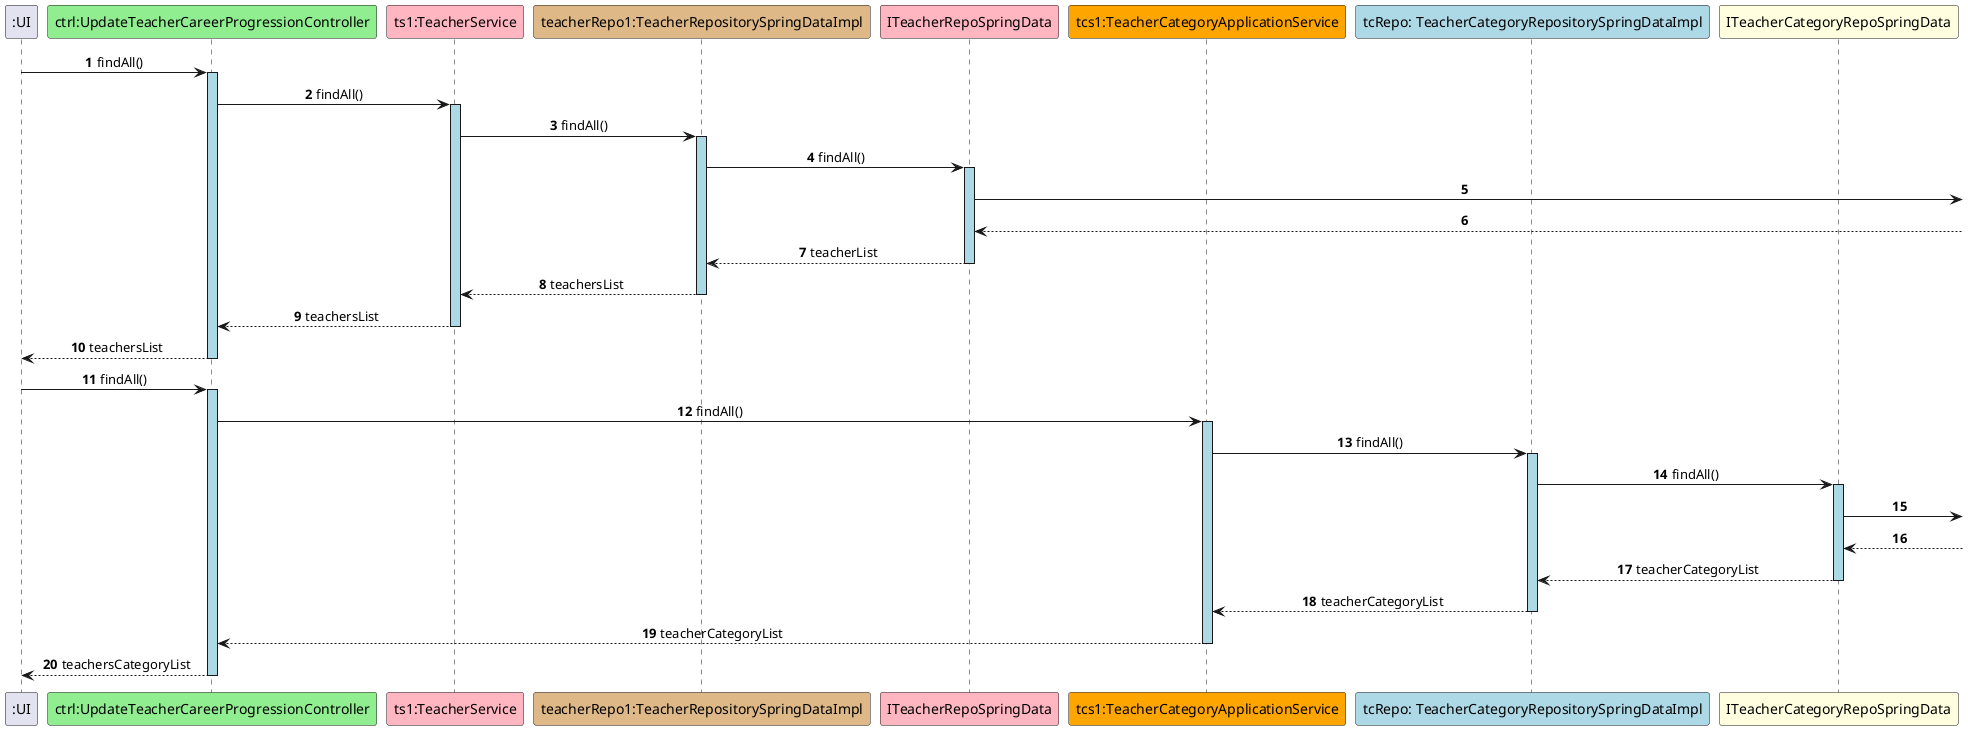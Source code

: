 @startuml
skinparam sequenceMessageAlign center
skinparam sequenceLifeLineBackgroundColor lightblue
autonumber

participant ":UI" as UI
participant "ctrl:UpdateTeacherCareerProgressionController" as Controller #lightgreen
participant "ts1:TeacherService" as TeacherService #lightpink
participant "teacherRepo1:TeacherRepositorySpringDataImpl" as TeacherRepo #burlywood
participant "ITeacherRepoSpringData" as ITeacherRepoSpringData #lightpink
participant "tcs1:TeacherCategoryApplicationService" as TeacherCategoryService #orange
participant "tcRepo: TeacherCategoryRepositorySpringDataImpl" as TCRepo #lightblue
participant "ITeacherCategoryRepoSpringData" as ITeacherCategoryRepoSpringData #lightyellow

UI -> Controller : findAll()
activate Controller
Controller -> TeacherService : findAll()
activate TeacherService
TeacherService -> TeacherRepo : findAll()
activate TeacherRepo
TeacherRepo -> ITeacherRepoSpringData: findAll()
activate ITeacherRepoSpringData
ITeacherRepoSpringData ->
ITeacherRepoSpringData <--
ITeacherRepoSpringData --> TeacherRepo: teacherList
deactivate ITeacherRepoSpringData
TeacherRepo --> TeacherService : teachersList
deactivate TeacherRepo
TeacherService --> Controller :teachersList
deactivate TeacherService
Controller --> UI : teachersList
deactivate Controller
UI -> Controller : findAll()
activate Controller
Controller -> TeacherCategoryService : findAll()
activate TeacherCategoryService
TeacherCategoryService -> TCRepo : findAll()
activate TCRepo
TCRepo -> ITeacherCategoryRepoSpringData: findAll()
activate ITeacherCategoryRepoSpringData
ITeacherCategoryRepoSpringData ->
ITeacherCategoryRepoSpringData <--
ITeacherCategoryRepoSpringData --> TCRepo: teacherCategoryList
deactivate ITeacherCategoryRepoSpringData
TCRepo --> TeacherCategoryService: teacherCategoryList
deactivate TCRepo
TeacherCategoryService --> Controller: teacherCategoryList
deactivate TeacherCategoryService
Controller --> UI : teachersCategoryList
deactivate Controller
@enduml